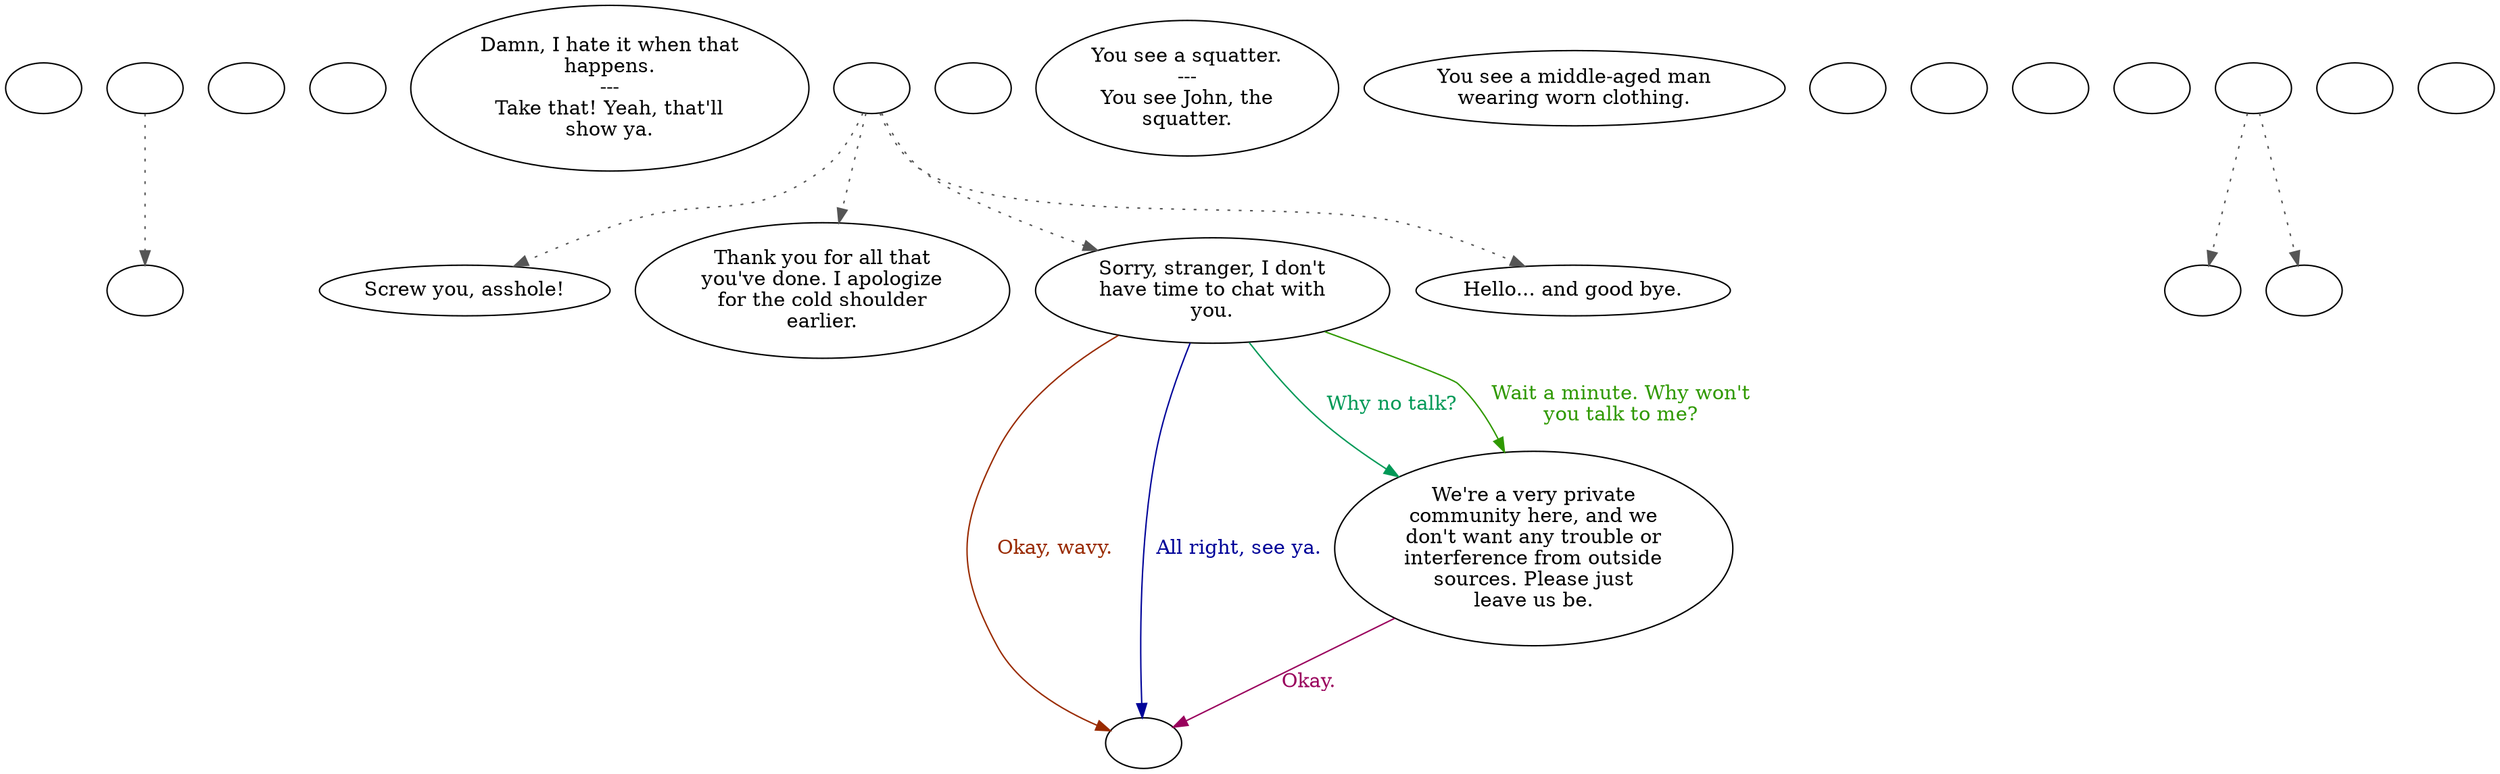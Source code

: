 digraph bcjohn {
  "checkPartyMembersNearDoor" [style=filled       fillcolor="#FFFFFF"       color="#000000"]
  "checkPartyMembersNearDoor" [label=""]
  "old_pickup_p_proc" [style=filled       fillcolor="#FFFFFF"       color="#000000"]
  "old_pickup_p_proc" [label=""]
  "pickup_p_proc" [style=filled       fillcolor="#FFFFFF"       color="#000000"]
  "pickup_p_proc" -> "old_pickup_p_proc" [style=dotted color="#555555"]
  "pickup_p_proc" [label=""]
  "getTimeBit" [style=filled       fillcolor="#FFFFFF"       color="#000000"]
  "getTimeBit" [label=""]
  "start" [style=filled       fillcolor="#FFFFFF"       color="#000000"]
  "start" [label=""]
  "critter_p_proc" [style=filled       fillcolor="#FFFFFF"       color="#000000"]
  "critter_p_proc" [label="Damn, I hate it when that\nhappens.\n---\nTake that! Yeah, that'll\nshow ya."]
  "talk_p_proc" [style=filled       fillcolor="#FFFFFF"       color="#000000"]
  "talk_p_proc" -> "Node005" [style=dotted color="#555555"]
  "talk_p_proc" -> "Node004" [style=dotted color="#555555"]
  "talk_p_proc" -> "Node001" [style=dotted color="#555555"]
  "talk_p_proc" -> "Node003" [style=dotted color="#555555"]
  "talk_p_proc" [label=""]
  "destroy_p_proc" [style=filled       fillcolor="#FFFFFF"       color="#000000"]
  "destroy_p_proc" [label=""]
  "look_at_p_proc" [style=filled       fillcolor="#FFFFFF"       color="#000000"]
  "look_at_p_proc" [label="You see a squatter.\n---\nYou see John, the\nsquatter."]
  "description_p_proc" [style=filled       fillcolor="#FFFFFF"       color="#000000"]
  "description_p_proc" [label="You see a middle-aged man\nwearing worn clothing."]
  "use_skill_on_p_proc" [style=filled       fillcolor="#FFFFFF"       color="#000000"]
  "use_skill_on_p_proc" [label=""]
  "damage_p_proc" [style=filled       fillcolor="#FFFFFF"       color="#000000"]
  "damage_p_proc" [label=""]
  "map_enter_p_proc" [style=filled       fillcolor="#FFFFFF"       color="#000000"]
  "map_enter_p_proc" [label=""]
  "push_p_proc" [style=filled       fillcolor="#FFFFFF"       color="#000000"]
  "push_p_proc" [label=""]
  "timed_event_p_proc" [style=filled       fillcolor="#FFFFFF"       color="#000000"]
  "timed_event_p_proc" -> "time_8_hour" [style=dotted color="#555555"]
  "timed_event_p_proc" -> "time_24_hour" [style=dotted color="#555555"]
  "timed_event_p_proc" [label=""]
  "Node998" [style=filled       fillcolor="#FFFFFF"       color="#000000"]
  "Node998" [label=""]
  "Node999" [style=filled       fillcolor="#FFFFFF"       color="#000000"]
  "Node999" [label=""]
  "Node001" [style=filled       fillcolor="#FFFFFF"       color="#000000"]
  "Node001" [label="Sorry, stranger, I don't\nhave time to chat with\nyou."]
  "Node001" -> "Node002" [label="Why no talk?" color="#009957" fontcolor="#009957"]
  "Node001" -> "Node999" [label="Okay, wavy." color="#992A00" fontcolor="#992A00"]
  "Node001" -> "Node999" [label="All right, see ya." color="#000399" fontcolor="#000399"]
  "Node001" -> "Node002" [label="Wait a minute. Why won't\nyou talk to me?" color="#2F9900" fontcolor="#2F9900"]
  "Node002" [style=filled       fillcolor="#FFFFFF"       color="#000000"]
  "Node002" [label="We're a very private\ncommunity here, and we\ndon't want any trouble or\ninterference from outside\nsources. Please just\nleave us be."]
  "Node002" -> "Node999" [label="Okay." color="#99005C" fontcolor="#99005C"]
  "Node003" [style=filled       fillcolor="#FFFFFF"       color="#000000"]
  "Node003" [label="Hello... and good bye."]
  "Node004" [style=filled       fillcolor="#FFFFFF"       color="#000000"]
  "Node004" [label="Thank you for all that\nyou've done. I apologize\nfor the cold shoulder\nearlier."]
  "Node005" [style=filled       fillcolor="#FFFFFF"       color="#000000"]
  "Node005" [label="Screw you, asshole!"]
  "time_8_hour" [style=filled       fillcolor="#FFFFFF"       color="#000000"]
  "time_8_hour" [label=""]
  "time_24_hour" [style=filled       fillcolor="#FFFFFF"       color="#000000"]
  "time_24_hour" [label=""]
  "combat_p_proc" [style=filled       fillcolor="#FFFFFF"       color="#000000"]
  "combat_p_proc" [label=""]
}